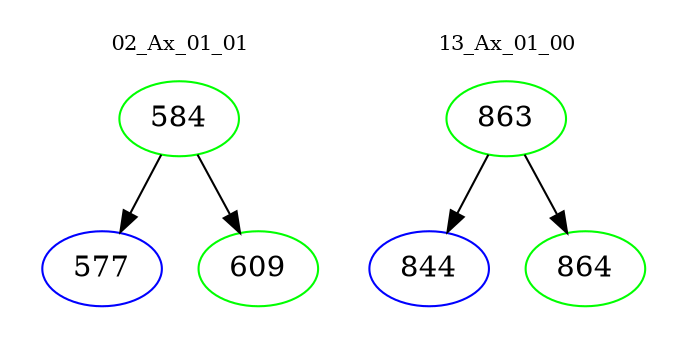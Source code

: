 digraph{
subgraph cluster_0 {
color = white
label = "02_Ax_01_01";
fontsize=10;
T0_584 [label="584", color="green"]
T0_584 -> T0_577 [color="black"]
T0_577 [label="577", color="blue"]
T0_584 -> T0_609 [color="black"]
T0_609 [label="609", color="green"]
}
subgraph cluster_1 {
color = white
label = "13_Ax_01_00";
fontsize=10;
T1_863 [label="863", color="green"]
T1_863 -> T1_844 [color="black"]
T1_844 [label="844", color="blue"]
T1_863 -> T1_864 [color="black"]
T1_864 [label="864", color="green"]
}
}
